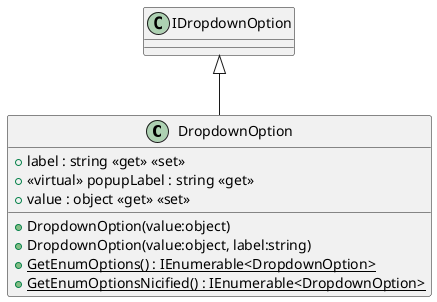@startuml
class DropdownOption {
    + DropdownOption(value:object)
    + DropdownOption(value:object, label:string)
    + label : string <<get>> <<set>>
    + <<virtual>> popupLabel : string <<get>>
    + value : object <<get>> <<set>>
    + {static} GetEnumOptions() : IEnumerable<DropdownOption>
    + {static} GetEnumOptionsNicified() : IEnumerable<DropdownOption>
}
IDropdownOption <|-- DropdownOption
@enduml
